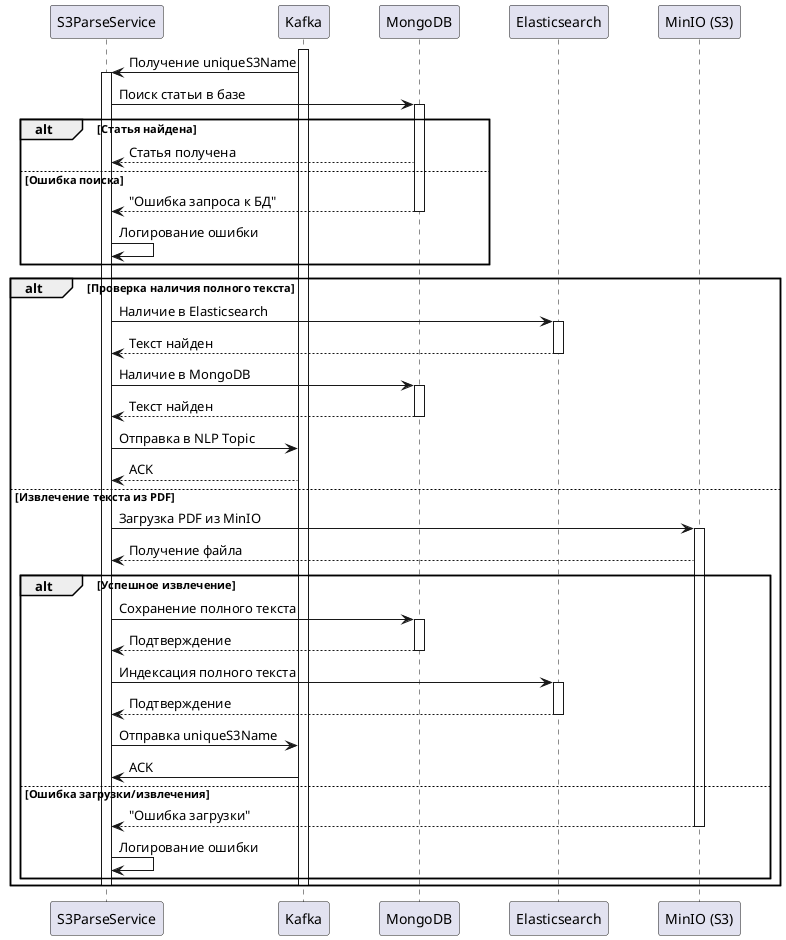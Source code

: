 @startuml
participant "S3ParseService" as S3Parse
participant "Kafka" as Kafka
participant "MongoDB" as MongoDB
participant "Elasticsearch" as ES
participant "MinIO (S3)" as MinIO
skinparam ParticipantPadding 20

activate Kafka
Kafka -> S3Parse: Получение uniqueS3Name
activate S3Parse

S3Parse -> MongoDB:  Поиск статьи в базе
activate MongoDB

alt Статья найдена
    MongoDB --> S3Parse:  Статья получена
else Ошибка поиска
    MongoDB --> S3Parse:  "Ошибка запроса к БД"
    deactivate MongoDB
    S3Parse -> S3Parse:  Логирование ошибки
end

alt Проверка наличия полного текста
    S3Parse -> ES:  Наличие в Elasticsearch
    activate ES
    ES --> S3Parse:  Текст найден
    deactivate ES

    S3Parse -> MongoDB:  Наличие в MongoDB
    activate MongoDB
    MongoDB --> S3Parse:  Текст найден
    deactivate MongoDB

    S3Parse -> Kafka:  Отправка в NLP Topic
    Kafka --> S3Parse:  ACK

else Извлечение текста из PDF
    S3Parse -> MinIO:  Загрузка PDF из MinIO
    activate MinIO
    MinIO --> S3Parse:  Получение файла

    alt Успешное извлечение
        S3Parse -> MongoDB:  Сохранение полного текста
        activate MongoDB
        MongoDB --> S3Parse:  Подтверждение
        deactivate MongoDB

        S3Parse -> ES:  Индексация полного текста
        activate ES
        ES --> S3Parse:  Подтверждение
        deactivate ES

        S3Parse -> Kafka:  Отправка uniqueS3Name
        Kafka -> S3Parse:  ACK

    else Ошибка загрузки/извлечения
        MinIO --> S3Parse:  "Ошибка загрузки"
        deactivate MinIO
        S3Parse -> S3Parse:  Логирование ошибки
    end
    deactivate S3Parse
    deactivate Kafka
end

@enduml
